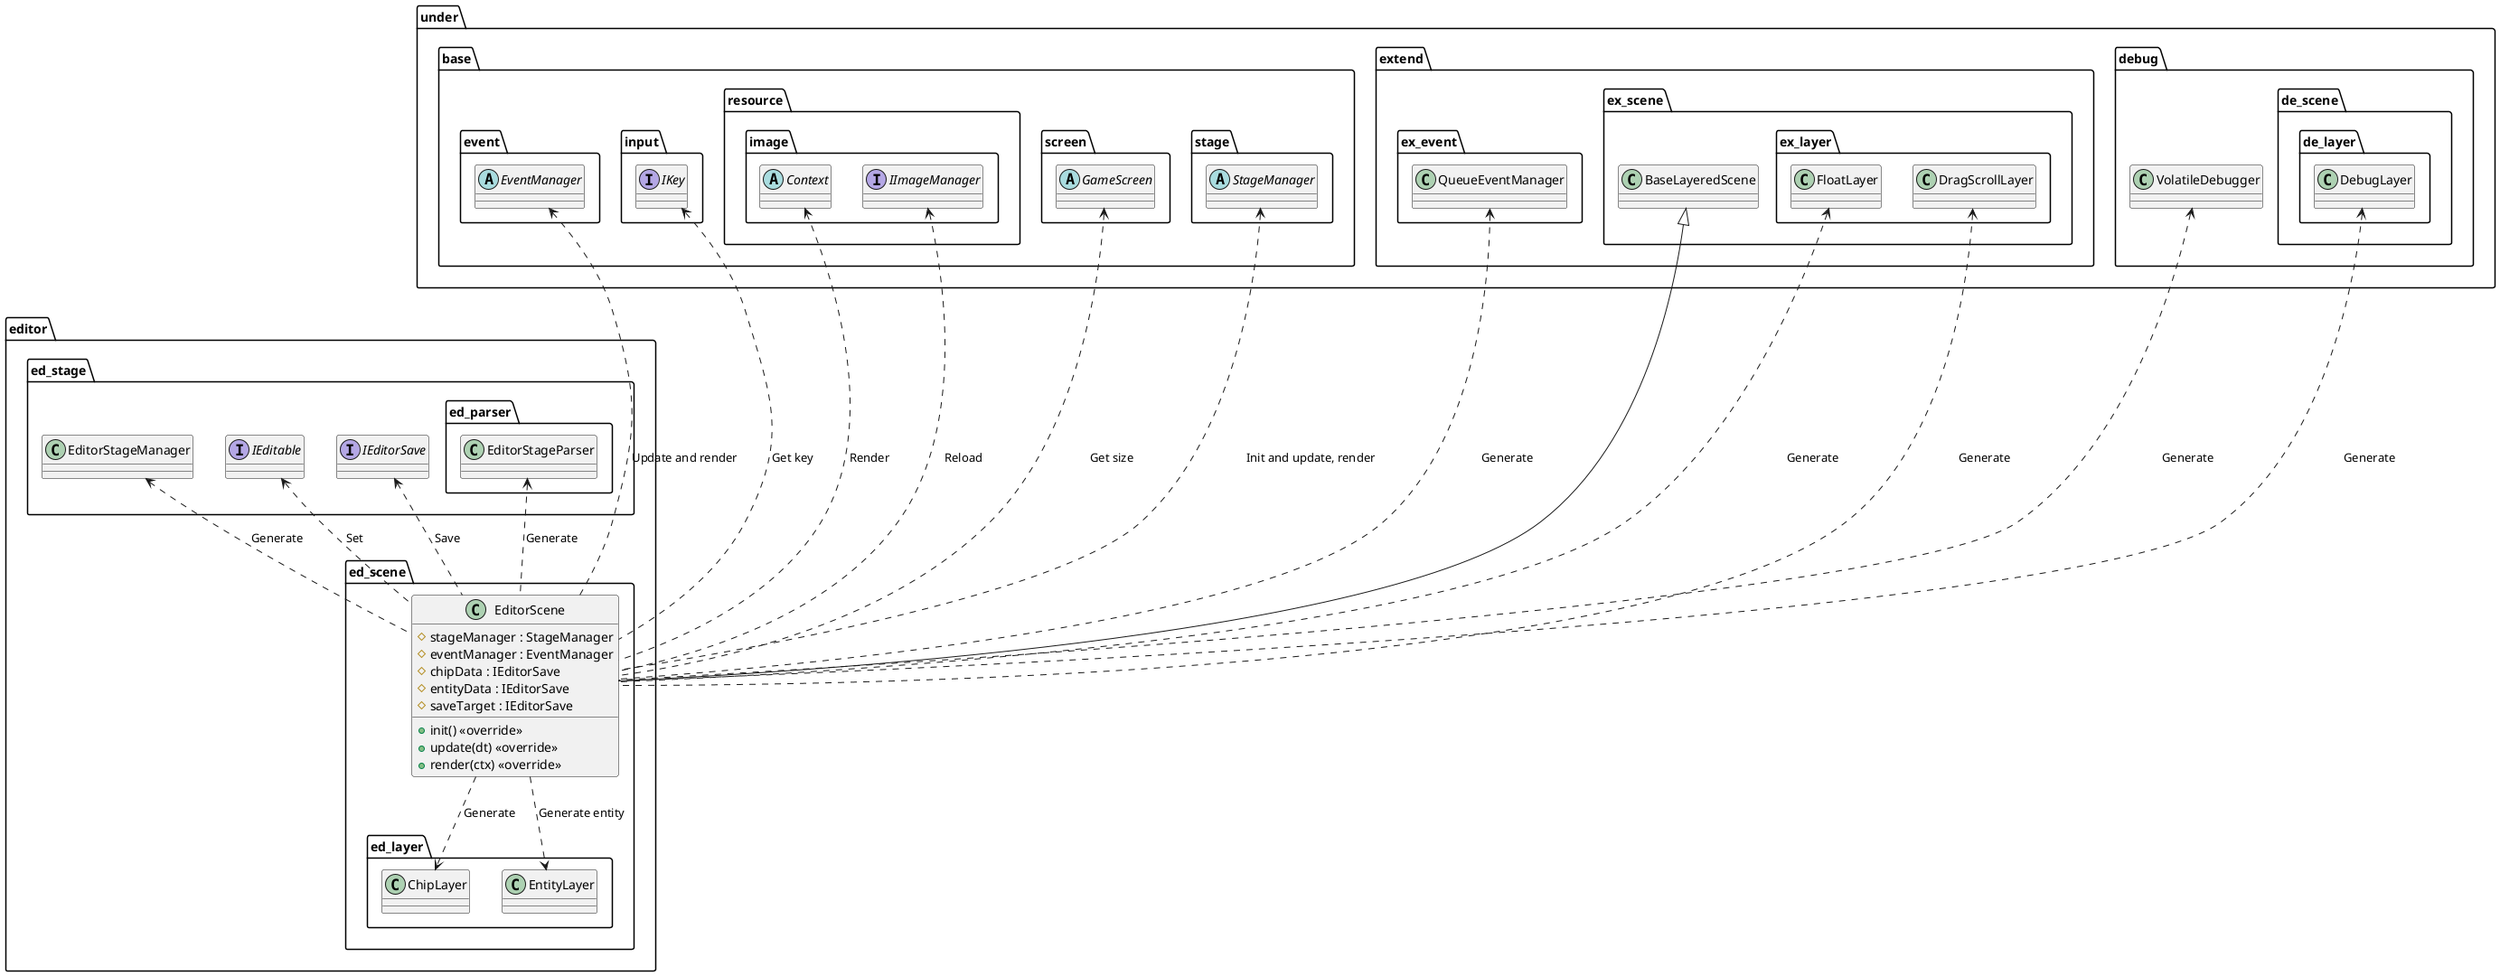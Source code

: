 @startuml EditorScene

package editor {
    package ed_scene {
        class EditorScene {
            #stageManager : StageManager
            #eventManager : EventManager
            #chipData : IEditorSave
            #entityData : IEditorSave
            #saveTarget : IEditorSave
            +init() <<override>>
            +update(dt) <<override>>
            +render(ctx) <<override>>
        }
    }
}

package under {
    package base {
        package event {
            abstract EventManager
        }
        package input {
            interface IKey
        }
        package resource {
            package image {
                abstract Context
                interface IImageManager
            }
        }
        package screen {
            abstract GameScreen
        }
        package stage {
            abstract StageManager
        }
    }
    package extend {
        package ex_event {
            class QueueEventManager
        }
        package ex_scene {
            package ex_layer {
                class FloatLayer
                class DragScrollLayer
            }
            class BaseLayeredScene
        }
    }
    package debug {
        package de_scene {
            package de_layer {
                class DebugLayer
            }
        }
        class VolatileDebugger
    }
}

package editor {
    package ed_scene {
        package ed_layer {
            class ChipLayer
            class EntityLayer
        }
    }
    package ed_stage {
        class EditorStageManager
        interface IEditable
        interface IEditorSave
        package ed_parser {
            class EditorStageParser
        }
    }
}

EditorStageManager <.. EditorScene : Generate
EditorStageParser <.. EditorScene : Generate
QueueEventManager <... EditorScene : Generate
EditorScene ..> ChipLayer  : Generate
EditorScene ..> EntityLayer  : Generate entity
FloatLayer <... EditorScene : Generate
DragScrollLayer <... EditorScene : Generate
DebugLayer <... EditorScene : Generate
VolatileDebugger <... EditorScene : Generate

GameScreen <... EditorScene : Get size
IKey <... EditorScene : Get key
StageManager <... EditorScene : Init and update, render
EventManager <... EditorScene : Update and render
IEditable <.. EditorScene : Set
IEditorSave <.. EditorScene : Save
IImageManager <... EditorScene : Reload
Context <... EditorScene : Render

BaseLayeredScene <|-- EditorScene

@enduml
